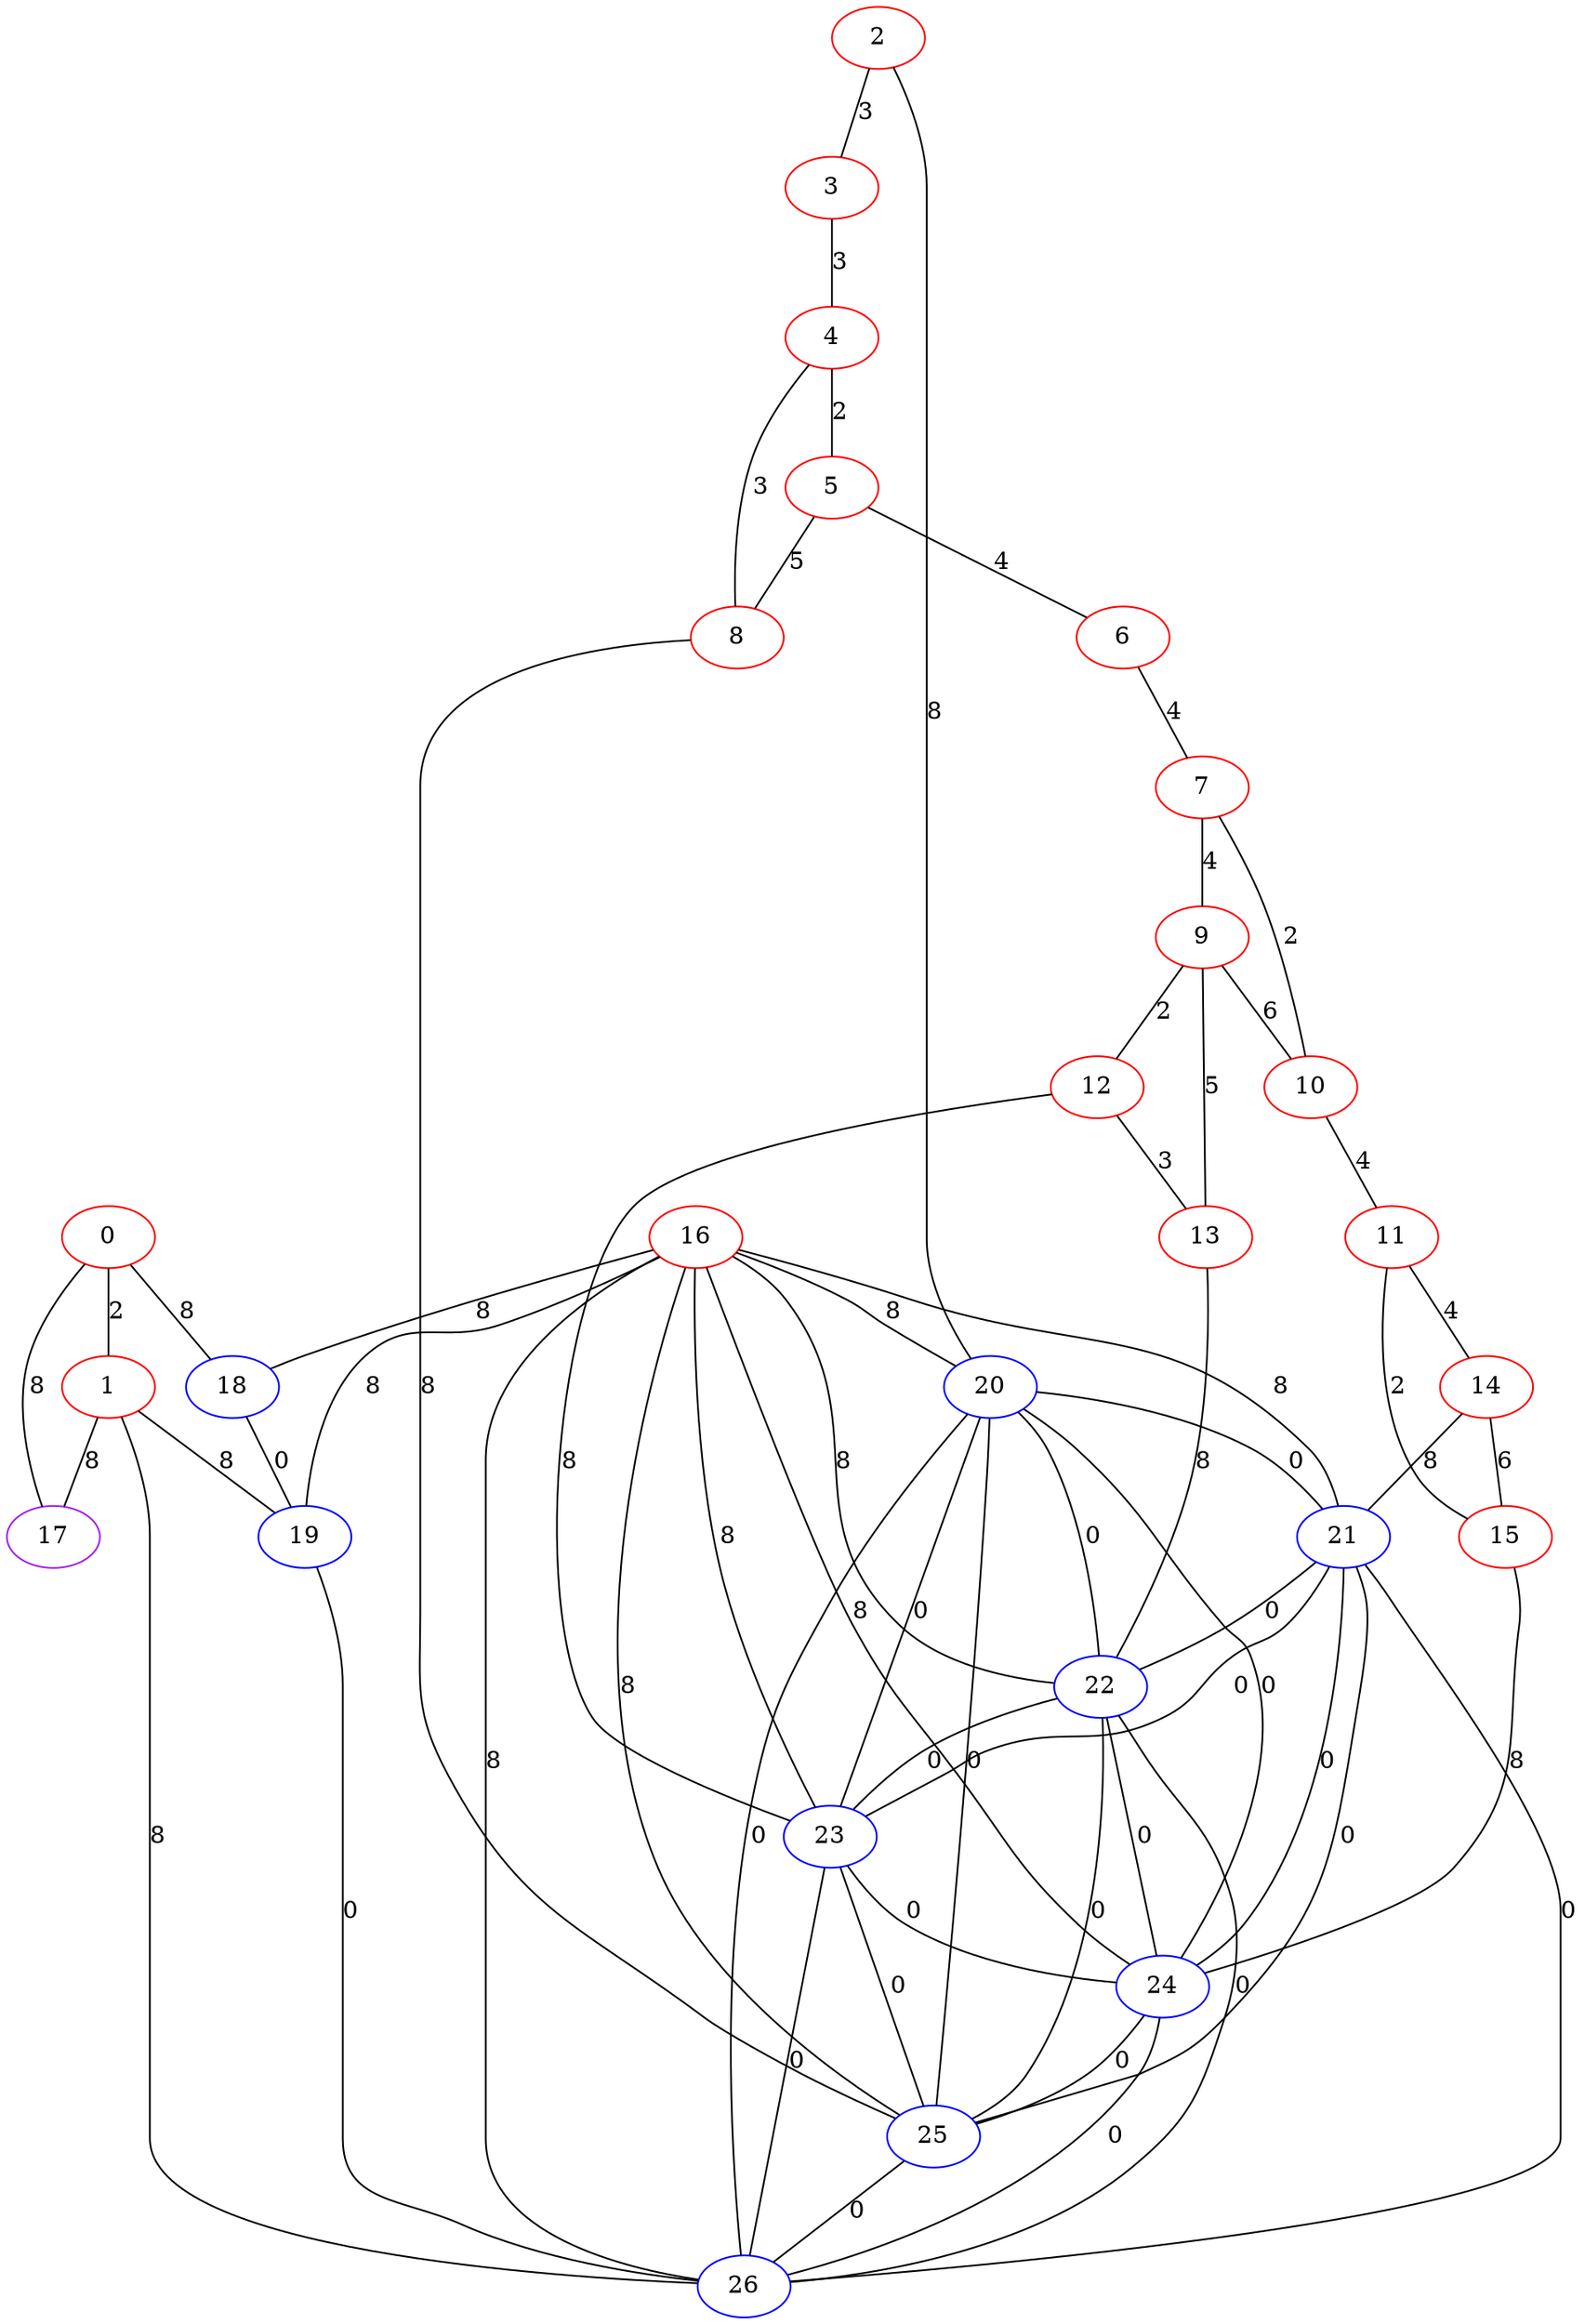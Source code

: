 graph "" {
0 [color=red, weight=1];
1 [color=red, weight=1];
2 [color=red, weight=1];
3 [color=red, weight=1];
4 [color=red, weight=1];
5 [color=red, weight=1];
6 [color=red, weight=1];
7 [color=red, weight=1];
8 [color=red, weight=1];
9 [color=red, weight=1];
10 [color=red, weight=1];
11 [color=red, weight=1];
12 [color=red, weight=1];
13 [color=red, weight=1];
14 [color=red, weight=1];
15 [color=red, weight=1];
16 [color=red, weight=1];
17 [color=purple, weight=4];
18 [color=blue, weight=3];
19 [color=blue, weight=3];
20 [color=blue, weight=3];
21 [color=blue, weight=3];
22 [color=blue, weight=3];
23 [color=blue, weight=3];
24 [color=blue, weight=3];
25 [color=blue, weight=3];
26 [color=blue, weight=3];
0 -- 1  [key=0, label=2];
0 -- 18  [key=0, label=8];
0 -- 17  [key=0, label=8];
1 -- 17  [key=0, label=8];
1 -- 26  [key=0, label=8];
1 -- 19  [key=0, label=8];
2 -- 3  [key=0, label=3];
2 -- 20  [key=0, label=8];
3 -- 4  [key=0, label=3];
4 -- 8  [key=0, label=3];
4 -- 5  [key=0, label=2];
5 -- 8  [key=0, label=5];
5 -- 6  [key=0, label=4];
6 -- 7  [key=0, label=4];
7 -- 9  [key=0, label=4];
7 -- 10  [key=0, label=2];
8 -- 25  [key=0, label=8];
9 -- 10  [key=0, label=6];
9 -- 12  [key=0, label=2];
9 -- 13  [key=0, label=5];
10 -- 11  [key=0, label=4];
11 -- 14  [key=0, label=4];
11 -- 15  [key=0, label=2];
12 -- 13  [key=0, label=3];
12 -- 23  [key=0, label=8];
13 -- 22  [key=0, label=8];
14 -- 21  [key=0, label=8];
14 -- 15  [key=0, label=6];
15 -- 24  [key=0, label=8];
16 -- 18  [key=0, label=8];
16 -- 19  [key=0, label=8];
16 -- 20  [key=0, label=8];
16 -- 21  [key=0, label=8];
16 -- 22  [key=0, label=8];
16 -- 23  [key=0, label=8];
16 -- 24  [key=0, label=8];
16 -- 25  [key=0, label=8];
16 -- 26  [key=0, label=8];
18 -- 19  [key=0, label=0];
19 -- 26  [key=0, label=0];
20 -- 21  [key=0, label=0];
20 -- 22  [key=0, label=0];
20 -- 23  [key=0, label=0];
20 -- 24  [key=0, label=0];
20 -- 25  [key=0, label=0];
20 -- 26  [key=0, label=0];
21 -- 22  [key=0, label=0];
21 -- 23  [key=0, label=0];
21 -- 24  [key=0, label=0];
21 -- 25  [key=0, label=0];
21 -- 26  [key=0, label=0];
22 -- 23  [key=0, label=0];
22 -- 24  [key=0, label=0];
22 -- 25  [key=0, label=0];
22 -- 26  [key=0, label=0];
23 -- 24  [key=0, label=0];
23 -- 25  [key=0, label=0];
23 -- 26  [key=0, label=0];
24 -- 25  [key=0, label=0];
24 -- 26  [key=0, label=0];
25 -- 26  [key=0, label=0];
}
